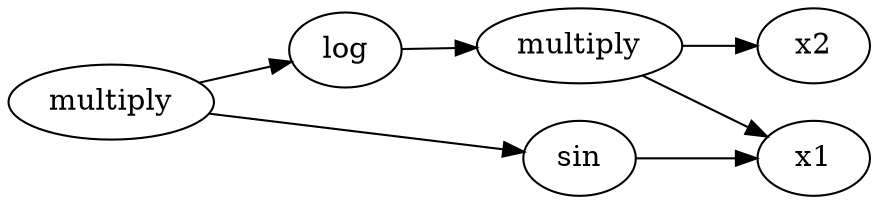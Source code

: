 digraph function1 {
	rankdir=LR
	139896287211776 [label=multiply]
	139896267255760 [label=log]
	139896287211776 -> 139896267255760
	139899301834304 [label=multiply]
	139896267255760 -> 139899301834304
	139896267254160 [label=x1]
	139899301834304 -> 139896267254160
	139896267254480 [label=x2]
	139899301834304 -> 139896267254480
	139896267256080 [label=sin]
	139896287211776 -> 139896267256080
	139896267254160 [label=x1]
	139896267256080 -> 139896267254160
}

